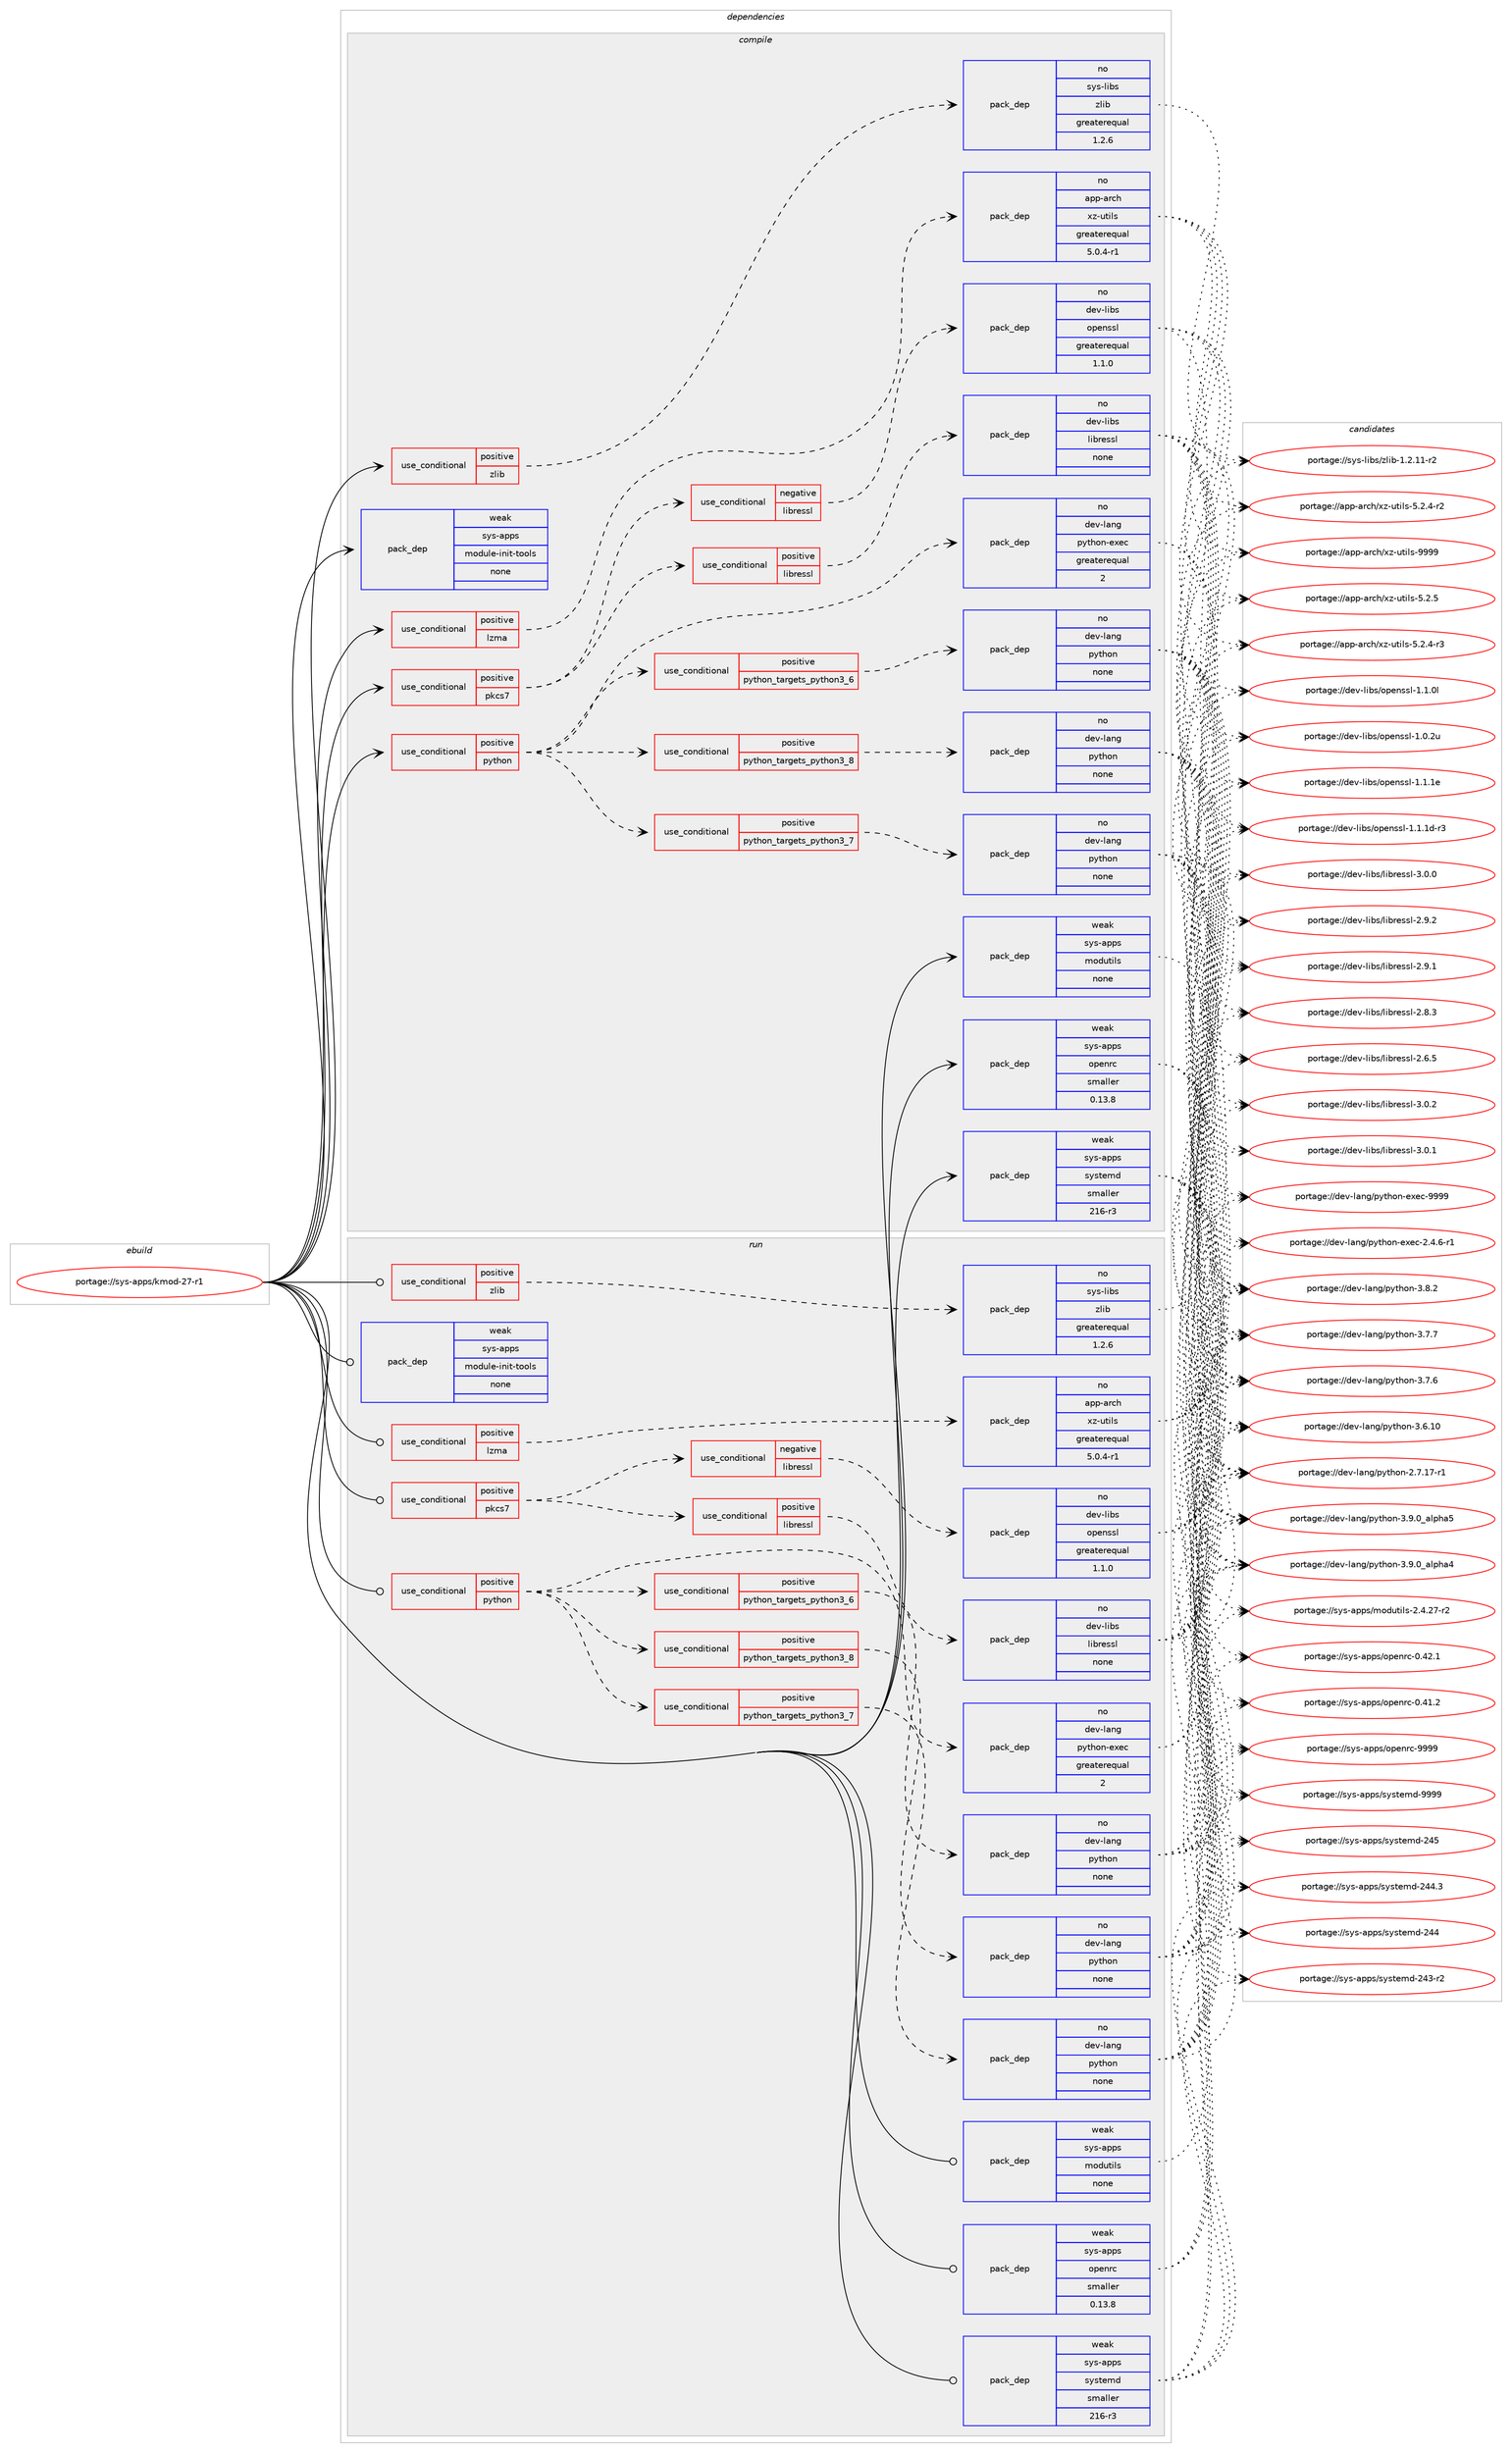 digraph prolog {

# *************
# Graph options
# *************

newrank=true;
concentrate=true;
compound=true;
graph [rankdir=LR,fontname=Helvetica,fontsize=10,ranksep=1.5];#, ranksep=2.5, nodesep=0.2];
edge  [arrowhead=vee];
node  [fontname=Helvetica,fontsize=10];

# **********
# The ebuild
# **********

subgraph cluster_leftcol {
color=gray;
label=<<i>ebuild</i>>;
id [label="portage://sys-apps/kmod-27-r1", color=red, width=4, href="../sys-apps/kmod-27-r1.svg"];
}

# ****************
# The dependencies
# ****************

subgraph cluster_midcol {
color=gray;
label=<<i>dependencies</i>>;
subgraph cluster_compile {
fillcolor="#eeeeee";
style=filled;
label=<<i>compile</i>>;
subgraph cond1339 {
dependency7848 [label=<<TABLE BORDER="0" CELLBORDER="1" CELLSPACING="0" CELLPADDING="4"><TR><TD ROWSPAN="3" CELLPADDING="10">use_conditional</TD></TR><TR><TD>positive</TD></TR><TR><TD>lzma</TD></TR></TABLE>>, shape=none, color=red];
subgraph pack6387 {
dependency7849 [label=<<TABLE BORDER="0" CELLBORDER="1" CELLSPACING="0" CELLPADDING="4" WIDTH="220"><TR><TD ROWSPAN="6" CELLPADDING="30">pack_dep</TD></TR><TR><TD WIDTH="110">no</TD></TR><TR><TD>app-arch</TD></TR><TR><TD>xz-utils</TD></TR><TR><TD>greaterequal</TD></TR><TR><TD>5.0.4-r1</TD></TR></TABLE>>, shape=none, color=blue];
}
dependency7848:e -> dependency7849:w [weight=20,style="dashed",arrowhead="vee"];
}
id:e -> dependency7848:w [weight=20,style="solid",arrowhead="vee"];
subgraph cond1340 {
dependency7850 [label=<<TABLE BORDER="0" CELLBORDER="1" CELLSPACING="0" CELLPADDING="4"><TR><TD ROWSPAN="3" CELLPADDING="10">use_conditional</TD></TR><TR><TD>positive</TD></TR><TR><TD>pkcs7</TD></TR></TABLE>>, shape=none, color=red];
subgraph cond1341 {
dependency7851 [label=<<TABLE BORDER="0" CELLBORDER="1" CELLSPACING="0" CELLPADDING="4"><TR><TD ROWSPAN="3" CELLPADDING="10">use_conditional</TD></TR><TR><TD>negative</TD></TR><TR><TD>libressl</TD></TR></TABLE>>, shape=none, color=red];
subgraph pack6388 {
dependency7852 [label=<<TABLE BORDER="0" CELLBORDER="1" CELLSPACING="0" CELLPADDING="4" WIDTH="220"><TR><TD ROWSPAN="6" CELLPADDING="30">pack_dep</TD></TR><TR><TD WIDTH="110">no</TD></TR><TR><TD>dev-libs</TD></TR><TR><TD>openssl</TD></TR><TR><TD>greaterequal</TD></TR><TR><TD>1.1.0</TD></TR></TABLE>>, shape=none, color=blue];
}
dependency7851:e -> dependency7852:w [weight=20,style="dashed",arrowhead="vee"];
}
dependency7850:e -> dependency7851:w [weight=20,style="dashed",arrowhead="vee"];
subgraph cond1342 {
dependency7853 [label=<<TABLE BORDER="0" CELLBORDER="1" CELLSPACING="0" CELLPADDING="4"><TR><TD ROWSPAN="3" CELLPADDING="10">use_conditional</TD></TR><TR><TD>positive</TD></TR><TR><TD>libressl</TD></TR></TABLE>>, shape=none, color=red];
subgraph pack6389 {
dependency7854 [label=<<TABLE BORDER="0" CELLBORDER="1" CELLSPACING="0" CELLPADDING="4" WIDTH="220"><TR><TD ROWSPAN="6" CELLPADDING="30">pack_dep</TD></TR><TR><TD WIDTH="110">no</TD></TR><TR><TD>dev-libs</TD></TR><TR><TD>libressl</TD></TR><TR><TD>none</TD></TR><TR><TD></TD></TR></TABLE>>, shape=none, color=blue];
}
dependency7853:e -> dependency7854:w [weight=20,style="dashed",arrowhead="vee"];
}
dependency7850:e -> dependency7853:w [weight=20,style="dashed",arrowhead="vee"];
}
id:e -> dependency7850:w [weight=20,style="solid",arrowhead="vee"];
subgraph cond1343 {
dependency7855 [label=<<TABLE BORDER="0" CELLBORDER="1" CELLSPACING="0" CELLPADDING="4"><TR><TD ROWSPAN="3" CELLPADDING="10">use_conditional</TD></TR><TR><TD>positive</TD></TR><TR><TD>python</TD></TR></TABLE>>, shape=none, color=red];
subgraph cond1344 {
dependency7856 [label=<<TABLE BORDER="0" CELLBORDER="1" CELLSPACING="0" CELLPADDING="4"><TR><TD ROWSPAN="3" CELLPADDING="10">use_conditional</TD></TR><TR><TD>positive</TD></TR><TR><TD>python_targets_python3_6</TD></TR></TABLE>>, shape=none, color=red];
subgraph pack6390 {
dependency7857 [label=<<TABLE BORDER="0" CELLBORDER="1" CELLSPACING="0" CELLPADDING="4" WIDTH="220"><TR><TD ROWSPAN="6" CELLPADDING="30">pack_dep</TD></TR><TR><TD WIDTH="110">no</TD></TR><TR><TD>dev-lang</TD></TR><TR><TD>python</TD></TR><TR><TD>none</TD></TR><TR><TD></TD></TR></TABLE>>, shape=none, color=blue];
}
dependency7856:e -> dependency7857:w [weight=20,style="dashed",arrowhead="vee"];
}
dependency7855:e -> dependency7856:w [weight=20,style="dashed",arrowhead="vee"];
subgraph cond1345 {
dependency7858 [label=<<TABLE BORDER="0" CELLBORDER="1" CELLSPACING="0" CELLPADDING="4"><TR><TD ROWSPAN="3" CELLPADDING="10">use_conditional</TD></TR><TR><TD>positive</TD></TR><TR><TD>python_targets_python3_7</TD></TR></TABLE>>, shape=none, color=red];
subgraph pack6391 {
dependency7859 [label=<<TABLE BORDER="0" CELLBORDER="1" CELLSPACING="0" CELLPADDING="4" WIDTH="220"><TR><TD ROWSPAN="6" CELLPADDING="30">pack_dep</TD></TR><TR><TD WIDTH="110">no</TD></TR><TR><TD>dev-lang</TD></TR><TR><TD>python</TD></TR><TR><TD>none</TD></TR><TR><TD></TD></TR></TABLE>>, shape=none, color=blue];
}
dependency7858:e -> dependency7859:w [weight=20,style="dashed",arrowhead="vee"];
}
dependency7855:e -> dependency7858:w [weight=20,style="dashed",arrowhead="vee"];
subgraph cond1346 {
dependency7860 [label=<<TABLE BORDER="0" CELLBORDER="1" CELLSPACING="0" CELLPADDING="4"><TR><TD ROWSPAN="3" CELLPADDING="10">use_conditional</TD></TR><TR><TD>positive</TD></TR><TR><TD>python_targets_python3_8</TD></TR></TABLE>>, shape=none, color=red];
subgraph pack6392 {
dependency7861 [label=<<TABLE BORDER="0" CELLBORDER="1" CELLSPACING="0" CELLPADDING="4" WIDTH="220"><TR><TD ROWSPAN="6" CELLPADDING="30">pack_dep</TD></TR><TR><TD WIDTH="110">no</TD></TR><TR><TD>dev-lang</TD></TR><TR><TD>python</TD></TR><TR><TD>none</TD></TR><TR><TD></TD></TR></TABLE>>, shape=none, color=blue];
}
dependency7860:e -> dependency7861:w [weight=20,style="dashed",arrowhead="vee"];
}
dependency7855:e -> dependency7860:w [weight=20,style="dashed",arrowhead="vee"];
subgraph pack6393 {
dependency7862 [label=<<TABLE BORDER="0" CELLBORDER="1" CELLSPACING="0" CELLPADDING="4" WIDTH="220"><TR><TD ROWSPAN="6" CELLPADDING="30">pack_dep</TD></TR><TR><TD WIDTH="110">no</TD></TR><TR><TD>dev-lang</TD></TR><TR><TD>python-exec</TD></TR><TR><TD>greaterequal</TD></TR><TR><TD>2</TD></TR></TABLE>>, shape=none, color=blue];
}
dependency7855:e -> dependency7862:w [weight=20,style="dashed",arrowhead="vee"];
}
id:e -> dependency7855:w [weight=20,style="solid",arrowhead="vee"];
subgraph cond1347 {
dependency7863 [label=<<TABLE BORDER="0" CELLBORDER="1" CELLSPACING="0" CELLPADDING="4"><TR><TD ROWSPAN="3" CELLPADDING="10">use_conditional</TD></TR><TR><TD>positive</TD></TR><TR><TD>zlib</TD></TR></TABLE>>, shape=none, color=red];
subgraph pack6394 {
dependency7864 [label=<<TABLE BORDER="0" CELLBORDER="1" CELLSPACING="0" CELLPADDING="4" WIDTH="220"><TR><TD ROWSPAN="6" CELLPADDING="30">pack_dep</TD></TR><TR><TD WIDTH="110">no</TD></TR><TR><TD>sys-libs</TD></TR><TR><TD>zlib</TD></TR><TR><TD>greaterequal</TD></TR><TR><TD>1.2.6</TD></TR></TABLE>>, shape=none, color=blue];
}
dependency7863:e -> dependency7864:w [weight=20,style="dashed",arrowhead="vee"];
}
id:e -> dependency7863:w [weight=20,style="solid",arrowhead="vee"];
subgraph pack6395 {
dependency7865 [label=<<TABLE BORDER="0" CELLBORDER="1" CELLSPACING="0" CELLPADDING="4" WIDTH="220"><TR><TD ROWSPAN="6" CELLPADDING="30">pack_dep</TD></TR><TR><TD WIDTH="110">weak</TD></TR><TR><TD>sys-apps</TD></TR><TR><TD>module-init-tools</TD></TR><TR><TD>none</TD></TR><TR><TD></TD></TR></TABLE>>, shape=none, color=blue];
}
id:e -> dependency7865:w [weight=20,style="solid",arrowhead="vee"];
subgraph pack6396 {
dependency7866 [label=<<TABLE BORDER="0" CELLBORDER="1" CELLSPACING="0" CELLPADDING="4" WIDTH="220"><TR><TD ROWSPAN="6" CELLPADDING="30">pack_dep</TD></TR><TR><TD WIDTH="110">weak</TD></TR><TR><TD>sys-apps</TD></TR><TR><TD>modutils</TD></TR><TR><TD>none</TD></TR><TR><TD></TD></TR></TABLE>>, shape=none, color=blue];
}
id:e -> dependency7866:w [weight=20,style="solid",arrowhead="vee"];
subgraph pack6397 {
dependency7867 [label=<<TABLE BORDER="0" CELLBORDER="1" CELLSPACING="0" CELLPADDING="4" WIDTH="220"><TR><TD ROWSPAN="6" CELLPADDING="30">pack_dep</TD></TR><TR><TD WIDTH="110">weak</TD></TR><TR><TD>sys-apps</TD></TR><TR><TD>openrc</TD></TR><TR><TD>smaller</TD></TR><TR><TD>0.13.8</TD></TR></TABLE>>, shape=none, color=blue];
}
id:e -> dependency7867:w [weight=20,style="solid",arrowhead="vee"];
subgraph pack6398 {
dependency7868 [label=<<TABLE BORDER="0" CELLBORDER="1" CELLSPACING="0" CELLPADDING="4" WIDTH="220"><TR><TD ROWSPAN="6" CELLPADDING="30">pack_dep</TD></TR><TR><TD WIDTH="110">weak</TD></TR><TR><TD>sys-apps</TD></TR><TR><TD>systemd</TD></TR><TR><TD>smaller</TD></TR><TR><TD>216-r3</TD></TR></TABLE>>, shape=none, color=blue];
}
id:e -> dependency7868:w [weight=20,style="solid",arrowhead="vee"];
}
subgraph cluster_compileandrun {
fillcolor="#eeeeee";
style=filled;
label=<<i>compile and run</i>>;
}
subgraph cluster_run {
fillcolor="#eeeeee";
style=filled;
label=<<i>run</i>>;
subgraph cond1348 {
dependency7869 [label=<<TABLE BORDER="0" CELLBORDER="1" CELLSPACING="0" CELLPADDING="4"><TR><TD ROWSPAN="3" CELLPADDING="10">use_conditional</TD></TR><TR><TD>positive</TD></TR><TR><TD>lzma</TD></TR></TABLE>>, shape=none, color=red];
subgraph pack6399 {
dependency7870 [label=<<TABLE BORDER="0" CELLBORDER="1" CELLSPACING="0" CELLPADDING="4" WIDTH="220"><TR><TD ROWSPAN="6" CELLPADDING="30">pack_dep</TD></TR><TR><TD WIDTH="110">no</TD></TR><TR><TD>app-arch</TD></TR><TR><TD>xz-utils</TD></TR><TR><TD>greaterequal</TD></TR><TR><TD>5.0.4-r1</TD></TR></TABLE>>, shape=none, color=blue];
}
dependency7869:e -> dependency7870:w [weight=20,style="dashed",arrowhead="vee"];
}
id:e -> dependency7869:w [weight=20,style="solid",arrowhead="odot"];
subgraph cond1349 {
dependency7871 [label=<<TABLE BORDER="0" CELLBORDER="1" CELLSPACING="0" CELLPADDING="4"><TR><TD ROWSPAN="3" CELLPADDING="10">use_conditional</TD></TR><TR><TD>positive</TD></TR><TR><TD>pkcs7</TD></TR></TABLE>>, shape=none, color=red];
subgraph cond1350 {
dependency7872 [label=<<TABLE BORDER="0" CELLBORDER="1" CELLSPACING="0" CELLPADDING="4"><TR><TD ROWSPAN="3" CELLPADDING="10">use_conditional</TD></TR><TR><TD>negative</TD></TR><TR><TD>libressl</TD></TR></TABLE>>, shape=none, color=red];
subgraph pack6400 {
dependency7873 [label=<<TABLE BORDER="0" CELLBORDER="1" CELLSPACING="0" CELLPADDING="4" WIDTH="220"><TR><TD ROWSPAN="6" CELLPADDING="30">pack_dep</TD></TR><TR><TD WIDTH="110">no</TD></TR><TR><TD>dev-libs</TD></TR><TR><TD>openssl</TD></TR><TR><TD>greaterequal</TD></TR><TR><TD>1.1.0</TD></TR></TABLE>>, shape=none, color=blue];
}
dependency7872:e -> dependency7873:w [weight=20,style="dashed",arrowhead="vee"];
}
dependency7871:e -> dependency7872:w [weight=20,style="dashed",arrowhead="vee"];
subgraph cond1351 {
dependency7874 [label=<<TABLE BORDER="0" CELLBORDER="1" CELLSPACING="0" CELLPADDING="4"><TR><TD ROWSPAN="3" CELLPADDING="10">use_conditional</TD></TR><TR><TD>positive</TD></TR><TR><TD>libressl</TD></TR></TABLE>>, shape=none, color=red];
subgraph pack6401 {
dependency7875 [label=<<TABLE BORDER="0" CELLBORDER="1" CELLSPACING="0" CELLPADDING="4" WIDTH="220"><TR><TD ROWSPAN="6" CELLPADDING="30">pack_dep</TD></TR><TR><TD WIDTH="110">no</TD></TR><TR><TD>dev-libs</TD></TR><TR><TD>libressl</TD></TR><TR><TD>none</TD></TR><TR><TD></TD></TR></TABLE>>, shape=none, color=blue];
}
dependency7874:e -> dependency7875:w [weight=20,style="dashed",arrowhead="vee"];
}
dependency7871:e -> dependency7874:w [weight=20,style="dashed",arrowhead="vee"];
}
id:e -> dependency7871:w [weight=20,style="solid",arrowhead="odot"];
subgraph cond1352 {
dependency7876 [label=<<TABLE BORDER="0" CELLBORDER="1" CELLSPACING="0" CELLPADDING="4"><TR><TD ROWSPAN="3" CELLPADDING="10">use_conditional</TD></TR><TR><TD>positive</TD></TR><TR><TD>python</TD></TR></TABLE>>, shape=none, color=red];
subgraph cond1353 {
dependency7877 [label=<<TABLE BORDER="0" CELLBORDER="1" CELLSPACING="0" CELLPADDING="4"><TR><TD ROWSPAN="3" CELLPADDING="10">use_conditional</TD></TR><TR><TD>positive</TD></TR><TR><TD>python_targets_python3_6</TD></TR></TABLE>>, shape=none, color=red];
subgraph pack6402 {
dependency7878 [label=<<TABLE BORDER="0" CELLBORDER="1" CELLSPACING="0" CELLPADDING="4" WIDTH="220"><TR><TD ROWSPAN="6" CELLPADDING="30">pack_dep</TD></TR><TR><TD WIDTH="110">no</TD></TR><TR><TD>dev-lang</TD></TR><TR><TD>python</TD></TR><TR><TD>none</TD></TR><TR><TD></TD></TR></TABLE>>, shape=none, color=blue];
}
dependency7877:e -> dependency7878:w [weight=20,style="dashed",arrowhead="vee"];
}
dependency7876:e -> dependency7877:w [weight=20,style="dashed",arrowhead="vee"];
subgraph cond1354 {
dependency7879 [label=<<TABLE BORDER="0" CELLBORDER="1" CELLSPACING="0" CELLPADDING="4"><TR><TD ROWSPAN="3" CELLPADDING="10">use_conditional</TD></TR><TR><TD>positive</TD></TR><TR><TD>python_targets_python3_7</TD></TR></TABLE>>, shape=none, color=red];
subgraph pack6403 {
dependency7880 [label=<<TABLE BORDER="0" CELLBORDER="1" CELLSPACING="0" CELLPADDING="4" WIDTH="220"><TR><TD ROWSPAN="6" CELLPADDING="30">pack_dep</TD></TR><TR><TD WIDTH="110">no</TD></TR><TR><TD>dev-lang</TD></TR><TR><TD>python</TD></TR><TR><TD>none</TD></TR><TR><TD></TD></TR></TABLE>>, shape=none, color=blue];
}
dependency7879:e -> dependency7880:w [weight=20,style="dashed",arrowhead="vee"];
}
dependency7876:e -> dependency7879:w [weight=20,style="dashed",arrowhead="vee"];
subgraph cond1355 {
dependency7881 [label=<<TABLE BORDER="0" CELLBORDER="1" CELLSPACING="0" CELLPADDING="4"><TR><TD ROWSPAN="3" CELLPADDING="10">use_conditional</TD></TR><TR><TD>positive</TD></TR><TR><TD>python_targets_python3_8</TD></TR></TABLE>>, shape=none, color=red];
subgraph pack6404 {
dependency7882 [label=<<TABLE BORDER="0" CELLBORDER="1" CELLSPACING="0" CELLPADDING="4" WIDTH="220"><TR><TD ROWSPAN="6" CELLPADDING="30">pack_dep</TD></TR><TR><TD WIDTH="110">no</TD></TR><TR><TD>dev-lang</TD></TR><TR><TD>python</TD></TR><TR><TD>none</TD></TR><TR><TD></TD></TR></TABLE>>, shape=none, color=blue];
}
dependency7881:e -> dependency7882:w [weight=20,style="dashed",arrowhead="vee"];
}
dependency7876:e -> dependency7881:w [weight=20,style="dashed",arrowhead="vee"];
subgraph pack6405 {
dependency7883 [label=<<TABLE BORDER="0" CELLBORDER="1" CELLSPACING="0" CELLPADDING="4" WIDTH="220"><TR><TD ROWSPAN="6" CELLPADDING="30">pack_dep</TD></TR><TR><TD WIDTH="110">no</TD></TR><TR><TD>dev-lang</TD></TR><TR><TD>python-exec</TD></TR><TR><TD>greaterequal</TD></TR><TR><TD>2</TD></TR></TABLE>>, shape=none, color=blue];
}
dependency7876:e -> dependency7883:w [weight=20,style="dashed",arrowhead="vee"];
}
id:e -> dependency7876:w [weight=20,style="solid",arrowhead="odot"];
subgraph cond1356 {
dependency7884 [label=<<TABLE BORDER="0" CELLBORDER="1" CELLSPACING="0" CELLPADDING="4"><TR><TD ROWSPAN="3" CELLPADDING="10">use_conditional</TD></TR><TR><TD>positive</TD></TR><TR><TD>zlib</TD></TR></TABLE>>, shape=none, color=red];
subgraph pack6406 {
dependency7885 [label=<<TABLE BORDER="0" CELLBORDER="1" CELLSPACING="0" CELLPADDING="4" WIDTH="220"><TR><TD ROWSPAN="6" CELLPADDING="30">pack_dep</TD></TR><TR><TD WIDTH="110">no</TD></TR><TR><TD>sys-libs</TD></TR><TR><TD>zlib</TD></TR><TR><TD>greaterequal</TD></TR><TR><TD>1.2.6</TD></TR></TABLE>>, shape=none, color=blue];
}
dependency7884:e -> dependency7885:w [weight=20,style="dashed",arrowhead="vee"];
}
id:e -> dependency7884:w [weight=20,style="solid",arrowhead="odot"];
subgraph pack6407 {
dependency7886 [label=<<TABLE BORDER="0" CELLBORDER="1" CELLSPACING="0" CELLPADDING="4" WIDTH="220"><TR><TD ROWSPAN="6" CELLPADDING="30">pack_dep</TD></TR><TR><TD WIDTH="110">weak</TD></TR><TR><TD>sys-apps</TD></TR><TR><TD>module-init-tools</TD></TR><TR><TD>none</TD></TR><TR><TD></TD></TR></TABLE>>, shape=none, color=blue];
}
id:e -> dependency7886:w [weight=20,style="solid",arrowhead="odot"];
subgraph pack6408 {
dependency7887 [label=<<TABLE BORDER="0" CELLBORDER="1" CELLSPACING="0" CELLPADDING="4" WIDTH="220"><TR><TD ROWSPAN="6" CELLPADDING="30">pack_dep</TD></TR><TR><TD WIDTH="110">weak</TD></TR><TR><TD>sys-apps</TD></TR><TR><TD>modutils</TD></TR><TR><TD>none</TD></TR><TR><TD></TD></TR></TABLE>>, shape=none, color=blue];
}
id:e -> dependency7887:w [weight=20,style="solid",arrowhead="odot"];
subgraph pack6409 {
dependency7888 [label=<<TABLE BORDER="0" CELLBORDER="1" CELLSPACING="0" CELLPADDING="4" WIDTH="220"><TR><TD ROWSPAN="6" CELLPADDING="30">pack_dep</TD></TR><TR><TD WIDTH="110">weak</TD></TR><TR><TD>sys-apps</TD></TR><TR><TD>openrc</TD></TR><TR><TD>smaller</TD></TR><TR><TD>0.13.8</TD></TR></TABLE>>, shape=none, color=blue];
}
id:e -> dependency7888:w [weight=20,style="solid",arrowhead="odot"];
subgraph pack6410 {
dependency7889 [label=<<TABLE BORDER="0" CELLBORDER="1" CELLSPACING="0" CELLPADDING="4" WIDTH="220"><TR><TD ROWSPAN="6" CELLPADDING="30">pack_dep</TD></TR><TR><TD WIDTH="110">weak</TD></TR><TR><TD>sys-apps</TD></TR><TR><TD>systemd</TD></TR><TR><TD>smaller</TD></TR><TR><TD>216-r3</TD></TR></TABLE>>, shape=none, color=blue];
}
id:e -> dependency7889:w [weight=20,style="solid",arrowhead="odot"];
}
}

# **************
# The candidates
# **************

subgraph cluster_choices {
rank=same;
color=gray;
label=<<i>candidates</i>>;

subgraph choice6387 {
color=black;
nodesep=1;
choice9711211245971149910447120122451171161051081154557575757 [label="portage://app-arch/xz-utils-9999", color=red, width=4,href="../app-arch/xz-utils-9999.svg"];
choice971121124597114991044712012245117116105108115455346504653 [label="portage://app-arch/xz-utils-5.2.5", color=red, width=4,href="../app-arch/xz-utils-5.2.5.svg"];
choice9711211245971149910447120122451171161051081154553465046524511451 [label="portage://app-arch/xz-utils-5.2.4-r3", color=red, width=4,href="../app-arch/xz-utils-5.2.4-r3.svg"];
choice9711211245971149910447120122451171161051081154553465046524511450 [label="portage://app-arch/xz-utils-5.2.4-r2", color=red, width=4,href="../app-arch/xz-utils-5.2.4-r2.svg"];
dependency7849:e -> choice9711211245971149910447120122451171161051081154557575757:w [style=dotted,weight="100"];
dependency7849:e -> choice971121124597114991044712012245117116105108115455346504653:w [style=dotted,weight="100"];
dependency7849:e -> choice9711211245971149910447120122451171161051081154553465046524511451:w [style=dotted,weight="100"];
dependency7849:e -> choice9711211245971149910447120122451171161051081154553465046524511450:w [style=dotted,weight="100"];
}
subgraph choice6388 {
color=black;
nodesep=1;
choice100101118451081059811547111112101110115115108454946494649101 [label="portage://dev-libs/openssl-1.1.1e", color=red, width=4,href="../dev-libs/openssl-1.1.1e.svg"];
choice1001011184510810598115471111121011101151151084549464946491004511451 [label="portage://dev-libs/openssl-1.1.1d-r3", color=red, width=4,href="../dev-libs/openssl-1.1.1d-r3.svg"];
choice100101118451081059811547111112101110115115108454946494648108 [label="portage://dev-libs/openssl-1.1.0l", color=red, width=4,href="../dev-libs/openssl-1.1.0l.svg"];
choice100101118451081059811547111112101110115115108454946484650117 [label="portage://dev-libs/openssl-1.0.2u", color=red, width=4,href="../dev-libs/openssl-1.0.2u.svg"];
dependency7852:e -> choice100101118451081059811547111112101110115115108454946494649101:w [style=dotted,weight="100"];
dependency7852:e -> choice1001011184510810598115471111121011101151151084549464946491004511451:w [style=dotted,weight="100"];
dependency7852:e -> choice100101118451081059811547111112101110115115108454946494648108:w [style=dotted,weight="100"];
dependency7852:e -> choice100101118451081059811547111112101110115115108454946484650117:w [style=dotted,weight="100"];
}
subgraph choice6389 {
color=black;
nodesep=1;
choice10010111845108105981154710810598114101115115108455146484650 [label="portage://dev-libs/libressl-3.0.2", color=red, width=4,href="../dev-libs/libressl-3.0.2.svg"];
choice10010111845108105981154710810598114101115115108455146484649 [label="portage://dev-libs/libressl-3.0.1", color=red, width=4,href="../dev-libs/libressl-3.0.1.svg"];
choice10010111845108105981154710810598114101115115108455146484648 [label="portage://dev-libs/libressl-3.0.0", color=red, width=4,href="../dev-libs/libressl-3.0.0.svg"];
choice10010111845108105981154710810598114101115115108455046574650 [label="portage://dev-libs/libressl-2.9.2", color=red, width=4,href="../dev-libs/libressl-2.9.2.svg"];
choice10010111845108105981154710810598114101115115108455046574649 [label="portage://dev-libs/libressl-2.9.1", color=red, width=4,href="../dev-libs/libressl-2.9.1.svg"];
choice10010111845108105981154710810598114101115115108455046564651 [label="portage://dev-libs/libressl-2.8.3", color=red, width=4,href="../dev-libs/libressl-2.8.3.svg"];
choice10010111845108105981154710810598114101115115108455046544653 [label="portage://dev-libs/libressl-2.6.5", color=red, width=4,href="../dev-libs/libressl-2.6.5.svg"];
dependency7854:e -> choice10010111845108105981154710810598114101115115108455146484650:w [style=dotted,weight="100"];
dependency7854:e -> choice10010111845108105981154710810598114101115115108455146484649:w [style=dotted,weight="100"];
dependency7854:e -> choice10010111845108105981154710810598114101115115108455146484648:w [style=dotted,weight="100"];
dependency7854:e -> choice10010111845108105981154710810598114101115115108455046574650:w [style=dotted,weight="100"];
dependency7854:e -> choice10010111845108105981154710810598114101115115108455046574649:w [style=dotted,weight="100"];
dependency7854:e -> choice10010111845108105981154710810598114101115115108455046564651:w [style=dotted,weight="100"];
dependency7854:e -> choice10010111845108105981154710810598114101115115108455046544653:w [style=dotted,weight="100"];
}
subgraph choice6390 {
color=black;
nodesep=1;
choice10010111845108971101034711212111610411111045514657464895971081121049753 [label="portage://dev-lang/python-3.9.0_alpha5", color=red, width=4,href="../dev-lang/python-3.9.0_alpha5.svg"];
choice10010111845108971101034711212111610411111045514657464895971081121049752 [label="portage://dev-lang/python-3.9.0_alpha4", color=red, width=4,href="../dev-lang/python-3.9.0_alpha4.svg"];
choice100101118451089711010347112121116104111110455146564650 [label="portage://dev-lang/python-3.8.2", color=red, width=4,href="../dev-lang/python-3.8.2.svg"];
choice100101118451089711010347112121116104111110455146554655 [label="portage://dev-lang/python-3.7.7", color=red, width=4,href="../dev-lang/python-3.7.7.svg"];
choice100101118451089711010347112121116104111110455146554654 [label="portage://dev-lang/python-3.7.6", color=red, width=4,href="../dev-lang/python-3.7.6.svg"];
choice10010111845108971101034711212111610411111045514654464948 [label="portage://dev-lang/python-3.6.10", color=red, width=4,href="../dev-lang/python-3.6.10.svg"];
choice100101118451089711010347112121116104111110455046554649554511449 [label="portage://dev-lang/python-2.7.17-r1", color=red, width=4,href="../dev-lang/python-2.7.17-r1.svg"];
dependency7857:e -> choice10010111845108971101034711212111610411111045514657464895971081121049753:w [style=dotted,weight="100"];
dependency7857:e -> choice10010111845108971101034711212111610411111045514657464895971081121049752:w [style=dotted,weight="100"];
dependency7857:e -> choice100101118451089711010347112121116104111110455146564650:w [style=dotted,weight="100"];
dependency7857:e -> choice100101118451089711010347112121116104111110455146554655:w [style=dotted,weight="100"];
dependency7857:e -> choice100101118451089711010347112121116104111110455146554654:w [style=dotted,weight="100"];
dependency7857:e -> choice10010111845108971101034711212111610411111045514654464948:w [style=dotted,weight="100"];
dependency7857:e -> choice100101118451089711010347112121116104111110455046554649554511449:w [style=dotted,weight="100"];
}
subgraph choice6391 {
color=black;
nodesep=1;
choice10010111845108971101034711212111610411111045514657464895971081121049753 [label="portage://dev-lang/python-3.9.0_alpha5", color=red, width=4,href="../dev-lang/python-3.9.0_alpha5.svg"];
choice10010111845108971101034711212111610411111045514657464895971081121049752 [label="portage://dev-lang/python-3.9.0_alpha4", color=red, width=4,href="../dev-lang/python-3.9.0_alpha4.svg"];
choice100101118451089711010347112121116104111110455146564650 [label="portage://dev-lang/python-3.8.2", color=red, width=4,href="../dev-lang/python-3.8.2.svg"];
choice100101118451089711010347112121116104111110455146554655 [label="portage://dev-lang/python-3.7.7", color=red, width=4,href="../dev-lang/python-3.7.7.svg"];
choice100101118451089711010347112121116104111110455146554654 [label="portage://dev-lang/python-3.7.6", color=red, width=4,href="../dev-lang/python-3.7.6.svg"];
choice10010111845108971101034711212111610411111045514654464948 [label="portage://dev-lang/python-3.6.10", color=red, width=4,href="../dev-lang/python-3.6.10.svg"];
choice100101118451089711010347112121116104111110455046554649554511449 [label="portage://dev-lang/python-2.7.17-r1", color=red, width=4,href="../dev-lang/python-2.7.17-r1.svg"];
dependency7859:e -> choice10010111845108971101034711212111610411111045514657464895971081121049753:w [style=dotted,weight="100"];
dependency7859:e -> choice10010111845108971101034711212111610411111045514657464895971081121049752:w [style=dotted,weight="100"];
dependency7859:e -> choice100101118451089711010347112121116104111110455146564650:w [style=dotted,weight="100"];
dependency7859:e -> choice100101118451089711010347112121116104111110455146554655:w [style=dotted,weight="100"];
dependency7859:e -> choice100101118451089711010347112121116104111110455146554654:w [style=dotted,weight="100"];
dependency7859:e -> choice10010111845108971101034711212111610411111045514654464948:w [style=dotted,weight="100"];
dependency7859:e -> choice100101118451089711010347112121116104111110455046554649554511449:w [style=dotted,weight="100"];
}
subgraph choice6392 {
color=black;
nodesep=1;
choice10010111845108971101034711212111610411111045514657464895971081121049753 [label="portage://dev-lang/python-3.9.0_alpha5", color=red, width=4,href="../dev-lang/python-3.9.0_alpha5.svg"];
choice10010111845108971101034711212111610411111045514657464895971081121049752 [label="portage://dev-lang/python-3.9.0_alpha4", color=red, width=4,href="../dev-lang/python-3.9.0_alpha4.svg"];
choice100101118451089711010347112121116104111110455146564650 [label="portage://dev-lang/python-3.8.2", color=red, width=4,href="../dev-lang/python-3.8.2.svg"];
choice100101118451089711010347112121116104111110455146554655 [label="portage://dev-lang/python-3.7.7", color=red, width=4,href="../dev-lang/python-3.7.7.svg"];
choice100101118451089711010347112121116104111110455146554654 [label="portage://dev-lang/python-3.7.6", color=red, width=4,href="../dev-lang/python-3.7.6.svg"];
choice10010111845108971101034711212111610411111045514654464948 [label="portage://dev-lang/python-3.6.10", color=red, width=4,href="../dev-lang/python-3.6.10.svg"];
choice100101118451089711010347112121116104111110455046554649554511449 [label="portage://dev-lang/python-2.7.17-r1", color=red, width=4,href="../dev-lang/python-2.7.17-r1.svg"];
dependency7861:e -> choice10010111845108971101034711212111610411111045514657464895971081121049753:w [style=dotted,weight="100"];
dependency7861:e -> choice10010111845108971101034711212111610411111045514657464895971081121049752:w [style=dotted,weight="100"];
dependency7861:e -> choice100101118451089711010347112121116104111110455146564650:w [style=dotted,weight="100"];
dependency7861:e -> choice100101118451089711010347112121116104111110455146554655:w [style=dotted,weight="100"];
dependency7861:e -> choice100101118451089711010347112121116104111110455146554654:w [style=dotted,weight="100"];
dependency7861:e -> choice10010111845108971101034711212111610411111045514654464948:w [style=dotted,weight="100"];
dependency7861:e -> choice100101118451089711010347112121116104111110455046554649554511449:w [style=dotted,weight="100"];
}
subgraph choice6393 {
color=black;
nodesep=1;
choice10010111845108971101034711212111610411111045101120101994557575757 [label="portage://dev-lang/python-exec-9999", color=red, width=4,href="../dev-lang/python-exec-9999.svg"];
choice10010111845108971101034711212111610411111045101120101994550465246544511449 [label="portage://dev-lang/python-exec-2.4.6-r1", color=red, width=4,href="../dev-lang/python-exec-2.4.6-r1.svg"];
dependency7862:e -> choice10010111845108971101034711212111610411111045101120101994557575757:w [style=dotted,weight="100"];
dependency7862:e -> choice10010111845108971101034711212111610411111045101120101994550465246544511449:w [style=dotted,weight="100"];
}
subgraph choice6394 {
color=black;
nodesep=1;
choice11512111545108105981154712210810598454946504649494511450 [label="portage://sys-libs/zlib-1.2.11-r2", color=red, width=4,href="../sys-libs/zlib-1.2.11-r2.svg"];
dependency7864:e -> choice11512111545108105981154712210810598454946504649494511450:w [style=dotted,weight="100"];
}
subgraph choice6395 {
color=black;
nodesep=1;
}
subgraph choice6396 {
color=black;
nodesep=1;
choice115121115459711211211547109111100117116105108115455046524650554511450 [label="portage://sys-apps/modutils-2.4.27-r2", color=red, width=4,href="../sys-apps/modutils-2.4.27-r2.svg"];
dependency7866:e -> choice115121115459711211211547109111100117116105108115455046524650554511450:w [style=dotted,weight="100"];
}
subgraph choice6397 {
color=black;
nodesep=1;
choice115121115459711211211547111112101110114994557575757 [label="portage://sys-apps/openrc-9999", color=red, width=4,href="../sys-apps/openrc-9999.svg"];
choice1151211154597112112115471111121011101149945484652504649 [label="portage://sys-apps/openrc-0.42.1", color=red, width=4,href="../sys-apps/openrc-0.42.1.svg"];
choice1151211154597112112115471111121011101149945484652494650 [label="portage://sys-apps/openrc-0.41.2", color=red, width=4,href="../sys-apps/openrc-0.41.2.svg"];
dependency7867:e -> choice115121115459711211211547111112101110114994557575757:w [style=dotted,weight="100"];
dependency7867:e -> choice1151211154597112112115471111121011101149945484652504649:w [style=dotted,weight="100"];
dependency7867:e -> choice1151211154597112112115471111121011101149945484652494650:w [style=dotted,weight="100"];
}
subgraph choice6398 {
color=black;
nodesep=1;
choice1151211154597112112115471151211151161011091004557575757 [label="portage://sys-apps/systemd-9999", color=red, width=4,href="../sys-apps/systemd-9999.svg"];
choice11512111545971121121154711512111511610110910045505253 [label="portage://sys-apps/systemd-245", color=red, width=4,href="../sys-apps/systemd-245.svg"];
choice115121115459711211211547115121115116101109100455052524651 [label="portage://sys-apps/systemd-244.3", color=red, width=4,href="../sys-apps/systemd-244.3.svg"];
choice11512111545971121121154711512111511610110910045505252 [label="portage://sys-apps/systemd-244", color=red, width=4,href="../sys-apps/systemd-244.svg"];
choice115121115459711211211547115121115116101109100455052514511450 [label="portage://sys-apps/systemd-243-r2", color=red, width=4,href="../sys-apps/systemd-243-r2.svg"];
dependency7868:e -> choice1151211154597112112115471151211151161011091004557575757:w [style=dotted,weight="100"];
dependency7868:e -> choice11512111545971121121154711512111511610110910045505253:w [style=dotted,weight="100"];
dependency7868:e -> choice115121115459711211211547115121115116101109100455052524651:w [style=dotted,weight="100"];
dependency7868:e -> choice11512111545971121121154711512111511610110910045505252:w [style=dotted,weight="100"];
dependency7868:e -> choice115121115459711211211547115121115116101109100455052514511450:w [style=dotted,weight="100"];
}
subgraph choice6399 {
color=black;
nodesep=1;
choice9711211245971149910447120122451171161051081154557575757 [label="portage://app-arch/xz-utils-9999", color=red, width=4,href="../app-arch/xz-utils-9999.svg"];
choice971121124597114991044712012245117116105108115455346504653 [label="portage://app-arch/xz-utils-5.2.5", color=red, width=4,href="../app-arch/xz-utils-5.2.5.svg"];
choice9711211245971149910447120122451171161051081154553465046524511451 [label="portage://app-arch/xz-utils-5.2.4-r3", color=red, width=4,href="../app-arch/xz-utils-5.2.4-r3.svg"];
choice9711211245971149910447120122451171161051081154553465046524511450 [label="portage://app-arch/xz-utils-5.2.4-r2", color=red, width=4,href="../app-arch/xz-utils-5.2.4-r2.svg"];
dependency7870:e -> choice9711211245971149910447120122451171161051081154557575757:w [style=dotted,weight="100"];
dependency7870:e -> choice971121124597114991044712012245117116105108115455346504653:w [style=dotted,weight="100"];
dependency7870:e -> choice9711211245971149910447120122451171161051081154553465046524511451:w [style=dotted,weight="100"];
dependency7870:e -> choice9711211245971149910447120122451171161051081154553465046524511450:w [style=dotted,weight="100"];
}
subgraph choice6400 {
color=black;
nodesep=1;
choice100101118451081059811547111112101110115115108454946494649101 [label="portage://dev-libs/openssl-1.1.1e", color=red, width=4,href="../dev-libs/openssl-1.1.1e.svg"];
choice1001011184510810598115471111121011101151151084549464946491004511451 [label="portage://dev-libs/openssl-1.1.1d-r3", color=red, width=4,href="../dev-libs/openssl-1.1.1d-r3.svg"];
choice100101118451081059811547111112101110115115108454946494648108 [label="portage://dev-libs/openssl-1.1.0l", color=red, width=4,href="../dev-libs/openssl-1.1.0l.svg"];
choice100101118451081059811547111112101110115115108454946484650117 [label="portage://dev-libs/openssl-1.0.2u", color=red, width=4,href="../dev-libs/openssl-1.0.2u.svg"];
dependency7873:e -> choice100101118451081059811547111112101110115115108454946494649101:w [style=dotted,weight="100"];
dependency7873:e -> choice1001011184510810598115471111121011101151151084549464946491004511451:w [style=dotted,weight="100"];
dependency7873:e -> choice100101118451081059811547111112101110115115108454946494648108:w [style=dotted,weight="100"];
dependency7873:e -> choice100101118451081059811547111112101110115115108454946484650117:w [style=dotted,weight="100"];
}
subgraph choice6401 {
color=black;
nodesep=1;
choice10010111845108105981154710810598114101115115108455146484650 [label="portage://dev-libs/libressl-3.0.2", color=red, width=4,href="../dev-libs/libressl-3.0.2.svg"];
choice10010111845108105981154710810598114101115115108455146484649 [label="portage://dev-libs/libressl-3.0.1", color=red, width=4,href="../dev-libs/libressl-3.0.1.svg"];
choice10010111845108105981154710810598114101115115108455146484648 [label="portage://dev-libs/libressl-3.0.0", color=red, width=4,href="../dev-libs/libressl-3.0.0.svg"];
choice10010111845108105981154710810598114101115115108455046574650 [label="portage://dev-libs/libressl-2.9.2", color=red, width=4,href="../dev-libs/libressl-2.9.2.svg"];
choice10010111845108105981154710810598114101115115108455046574649 [label="portage://dev-libs/libressl-2.9.1", color=red, width=4,href="../dev-libs/libressl-2.9.1.svg"];
choice10010111845108105981154710810598114101115115108455046564651 [label="portage://dev-libs/libressl-2.8.3", color=red, width=4,href="../dev-libs/libressl-2.8.3.svg"];
choice10010111845108105981154710810598114101115115108455046544653 [label="portage://dev-libs/libressl-2.6.5", color=red, width=4,href="../dev-libs/libressl-2.6.5.svg"];
dependency7875:e -> choice10010111845108105981154710810598114101115115108455146484650:w [style=dotted,weight="100"];
dependency7875:e -> choice10010111845108105981154710810598114101115115108455146484649:w [style=dotted,weight="100"];
dependency7875:e -> choice10010111845108105981154710810598114101115115108455146484648:w [style=dotted,weight="100"];
dependency7875:e -> choice10010111845108105981154710810598114101115115108455046574650:w [style=dotted,weight="100"];
dependency7875:e -> choice10010111845108105981154710810598114101115115108455046574649:w [style=dotted,weight="100"];
dependency7875:e -> choice10010111845108105981154710810598114101115115108455046564651:w [style=dotted,weight="100"];
dependency7875:e -> choice10010111845108105981154710810598114101115115108455046544653:w [style=dotted,weight="100"];
}
subgraph choice6402 {
color=black;
nodesep=1;
choice10010111845108971101034711212111610411111045514657464895971081121049753 [label="portage://dev-lang/python-3.9.0_alpha5", color=red, width=4,href="../dev-lang/python-3.9.0_alpha5.svg"];
choice10010111845108971101034711212111610411111045514657464895971081121049752 [label="portage://dev-lang/python-3.9.0_alpha4", color=red, width=4,href="../dev-lang/python-3.9.0_alpha4.svg"];
choice100101118451089711010347112121116104111110455146564650 [label="portage://dev-lang/python-3.8.2", color=red, width=4,href="../dev-lang/python-3.8.2.svg"];
choice100101118451089711010347112121116104111110455146554655 [label="portage://dev-lang/python-3.7.7", color=red, width=4,href="../dev-lang/python-3.7.7.svg"];
choice100101118451089711010347112121116104111110455146554654 [label="portage://dev-lang/python-3.7.6", color=red, width=4,href="../dev-lang/python-3.7.6.svg"];
choice10010111845108971101034711212111610411111045514654464948 [label="portage://dev-lang/python-3.6.10", color=red, width=4,href="../dev-lang/python-3.6.10.svg"];
choice100101118451089711010347112121116104111110455046554649554511449 [label="portage://dev-lang/python-2.7.17-r1", color=red, width=4,href="../dev-lang/python-2.7.17-r1.svg"];
dependency7878:e -> choice10010111845108971101034711212111610411111045514657464895971081121049753:w [style=dotted,weight="100"];
dependency7878:e -> choice10010111845108971101034711212111610411111045514657464895971081121049752:w [style=dotted,weight="100"];
dependency7878:e -> choice100101118451089711010347112121116104111110455146564650:w [style=dotted,weight="100"];
dependency7878:e -> choice100101118451089711010347112121116104111110455146554655:w [style=dotted,weight="100"];
dependency7878:e -> choice100101118451089711010347112121116104111110455146554654:w [style=dotted,weight="100"];
dependency7878:e -> choice10010111845108971101034711212111610411111045514654464948:w [style=dotted,weight="100"];
dependency7878:e -> choice100101118451089711010347112121116104111110455046554649554511449:w [style=dotted,weight="100"];
}
subgraph choice6403 {
color=black;
nodesep=1;
choice10010111845108971101034711212111610411111045514657464895971081121049753 [label="portage://dev-lang/python-3.9.0_alpha5", color=red, width=4,href="../dev-lang/python-3.9.0_alpha5.svg"];
choice10010111845108971101034711212111610411111045514657464895971081121049752 [label="portage://dev-lang/python-3.9.0_alpha4", color=red, width=4,href="../dev-lang/python-3.9.0_alpha4.svg"];
choice100101118451089711010347112121116104111110455146564650 [label="portage://dev-lang/python-3.8.2", color=red, width=4,href="../dev-lang/python-3.8.2.svg"];
choice100101118451089711010347112121116104111110455146554655 [label="portage://dev-lang/python-3.7.7", color=red, width=4,href="../dev-lang/python-3.7.7.svg"];
choice100101118451089711010347112121116104111110455146554654 [label="portage://dev-lang/python-3.7.6", color=red, width=4,href="../dev-lang/python-3.7.6.svg"];
choice10010111845108971101034711212111610411111045514654464948 [label="portage://dev-lang/python-3.6.10", color=red, width=4,href="../dev-lang/python-3.6.10.svg"];
choice100101118451089711010347112121116104111110455046554649554511449 [label="portage://dev-lang/python-2.7.17-r1", color=red, width=4,href="../dev-lang/python-2.7.17-r1.svg"];
dependency7880:e -> choice10010111845108971101034711212111610411111045514657464895971081121049753:w [style=dotted,weight="100"];
dependency7880:e -> choice10010111845108971101034711212111610411111045514657464895971081121049752:w [style=dotted,weight="100"];
dependency7880:e -> choice100101118451089711010347112121116104111110455146564650:w [style=dotted,weight="100"];
dependency7880:e -> choice100101118451089711010347112121116104111110455146554655:w [style=dotted,weight="100"];
dependency7880:e -> choice100101118451089711010347112121116104111110455146554654:w [style=dotted,weight="100"];
dependency7880:e -> choice10010111845108971101034711212111610411111045514654464948:w [style=dotted,weight="100"];
dependency7880:e -> choice100101118451089711010347112121116104111110455046554649554511449:w [style=dotted,weight="100"];
}
subgraph choice6404 {
color=black;
nodesep=1;
choice10010111845108971101034711212111610411111045514657464895971081121049753 [label="portage://dev-lang/python-3.9.0_alpha5", color=red, width=4,href="../dev-lang/python-3.9.0_alpha5.svg"];
choice10010111845108971101034711212111610411111045514657464895971081121049752 [label="portage://dev-lang/python-3.9.0_alpha4", color=red, width=4,href="../dev-lang/python-3.9.0_alpha4.svg"];
choice100101118451089711010347112121116104111110455146564650 [label="portage://dev-lang/python-3.8.2", color=red, width=4,href="../dev-lang/python-3.8.2.svg"];
choice100101118451089711010347112121116104111110455146554655 [label="portage://dev-lang/python-3.7.7", color=red, width=4,href="../dev-lang/python-3.7.7.svg"];
choice100101118451089711010347112121116104111110455146554654 [label="portage://dev-lang/python-3.7.6", color=red, width=4,href="../dev-lang/python-3.7.6.svg"];
choice10010111845108971101034711212111610411111045514654464948 [label="portage://dev-lang/python-3.6.10", color=red, width=4,href="../dev-lang/python-3.6.10.svg"];
choice100101118451089711010347112121116104111110455046554649554511449 [label="portage://dev-lang/python-2.7.17-r1", color=red, width=4,href="../dev-lang/python-2.7.17-r1.svg"];
dependency7882:e -> choice10010111845108971101034711212111610411111045514657464895971081121049753:w [style=dotted,weight="100"];
dependency7882:e -> choice10010111845108971101034711212111610411111045514657464895971081121049752:w [style=dotted,weight="100"];
dependency7882:e -> choice100101118451089711010347112121116104111110455146564650:w [style=dotted,weight="100"];
dependency7882:e -> choice100101118451089711010347112121116104111110455146554655:w [style=dotted,weight="100"];
dependency7882:e -> choice100101118451089711010347112121116104111110455146554654:w [style=dotted,weight="100"];
dependency7882:e -> choice10010111845108971101034711212111610411111045514654464948:w [style=dotted,weight="100"];
dependency7882:e -> choice100101118451089711010347112121116104111110455046554649554511449:w [style=dotted,weight="100"];
}
subgraph choice6405 {
color=black;
nodesep=1;
choice10010111845108971101034711212111610411111045101120101994557575757 [label="portage://dev-lang/python-exec-9999", color=red, width=4,href="../dev-lang/python-exec-9999.svg"];
choice10010111845108971101034711212111610411111045101120101994550465246544511449 [label="portage://dev-lang/python-exec-2.4.6-r1", color=red, width=4,href="../dev-lang/python-exec-2.4.6-r1.svg"];
dependency7883:e -> choice10010111845108971101034711212111610411111045101120101994557575757:w [style=dotted,weight="100"];
dependency7883:e -> choice10010111845108971101034711212111610411111045101120101994550465246544511449:w [style=dotted,weight="100"];
}
subgraph choice6406 {
color=black;
nodesep=1;
choice11512111545108105981154712210810598454946504649494511450 [label="portage://sys-libs/zlib-1.2.11-r2", color=red, width=4,href="../sys-libs/zlib-1.2.11-r2.svg"];
dependency7885:e -> choice11512111545108105981154712210810598454946504649494511450:w [style=dotted,weight="100"];
}
subgraph choice6407 {
color=black;
nodesep=1;
}
subgraph choice6408 {
color=black;
nodesep=1;
choice115121115459711211211547109111100117116105108115455046524650554511450 [label="portage://sys-apps/modutils-2.4.27-r2", color=red, width=4,href="../sys-apps/modutils-2.4.27-r2.svg"];
dependency7887:e -> choice115121115459711211211547109111100117116105108115455046524650554511450:w [style=dotted,weight="100"];
}
subgraph choice6409 {
color=black;
nodesep=1;
choice115121115459711211211547111112101110114994557575757 [label="portage://sys-apps/openrc-9999", color=red, width=4,href="../sys-apps/openrc-9999.svg"];
choice1151211154597112112115471111121011101149945484652504649 [label="portage://sys-apps/openrc-0.42.1", color=red, width=4,href="../sys-apps/openrc-0.42.1.svg"];
choice1151211154597112112115471111121011101149945484652494650 [label="portage://sys-apps/openrc-0.41.2", color=red, width=4,href="../sys-apps/openrc-0.41.2.svg"];
dependency7888:e -> choice115121115459711211211547111112101110114994557575757:w [style=dotted,weight="100"];
dependency7888:e -> choice1151211154597112112115471111121011101149945484652504649:w [style=dotted,weight="100"];
dependency7888:e -> choice1151211154597112112115471111121011101149945484652494650:w [style=dotted,weight="100"];
}
subgraph choice6410 {
color=black;
nodesep=1;
choice1151211154597112112115471151211151161011091004557575757 [label="portage://sys-apps/systemd-9999", color=red, width=4,href="../sys-apps/systemd-9999.svg"];
choice11512111545971121121154711512111511610110910045505253 [label="portage://sys-apps/systemd-245", color=red, width=4,href="../sys-apps/systemd-245.svg"];
choice115121115459711211211547115121115116101109100455052524651 [label="portage://sys-apps/systemd-244.3", color=red, width=4,href="../sys-apps/systemd-244.3.svg"];
choice11512111545971121121154711512111511610110910045505252 [label="portage://sys-apps/systemd-244", color=red, width=4,href="../sys-apps/systemd-244.svg"];
choice115121115459711211211547115121115116101109100455052514511450 [label="portage://sys-apps/systemd-243-r2", color=red, width=4,href="../sys-apps/systemd-243-r2.svg"];
dependency7889:e -> choice1151211154597112112115471151211151161011091004557575757:w [style=dotted,weight="100"];
dependency7889:e -> choice11512111545971121121154711512111511610110910045505253:w [style=dotted,weight="100"];
dependency7889:e -> choice115121115459711211211547115121115116101109100455052524651:w [style=dotted,weight="100"];
dependency7889:e -> choice11512111545971121121154711512111511610110910045505252:w [style=dotted,weight="100"];
dependency7889:e -> choice115121115459711211211547115121115116101109100455052514511450:w [style=dotted,weight="100"];
}
}

}
